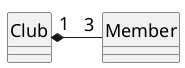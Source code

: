 @startuml
skinparam classAttributeIconSize 0
skinparam monochrome true
skinparam classFontSize 18
skinparam classFontName Menlo
skinparam classAttributeFontSize 18
skinparam classAttributeFontName Menlo
skinparam shadowing false
skinparam arrowFontSize 18
skinparam arrowFontName Menlo
hide circle

Club "1" *-r- "3" Member : "   "

@enduml